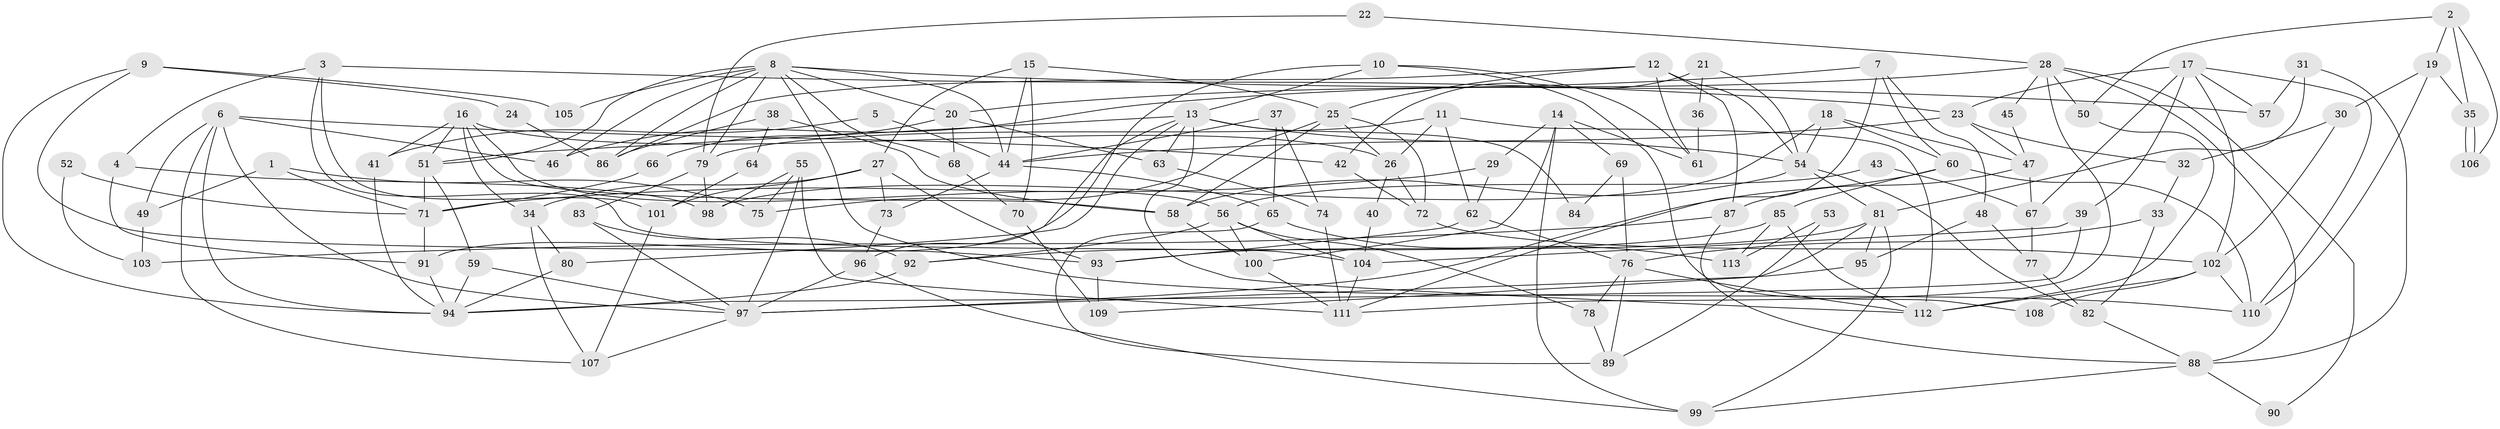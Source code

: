 // Generated by graph-tools (version 1.1) at 2025/36/03/09/25 02:36:14]
// undirected, 113 vertices, 226 edges
graph export_dot {
graph [start="1"]
  node [color=gray90,style=filled];
  1;
  2;
  3;
  4;
  5;
  6;
  7;
  8;
  9;
  10;
  11;
  12;
  13;
  14;
  15;
  16;
  17;
  18;
  19;
  20;
  21;
  22;
  23;
  24;
  25;
  26;
  27;
  28;
  29;
  30;
  31;
  32;
  33;
  34;
  35;
  36;
  37;
  38;
  39;
  40;
  41;
  42;
  43;
  44;
  45;
  46;
  47;
  48;
  49;
  50;
  51;
  52;
  53;
  54;
  55;
  56;
  57;
  58;
  59;
  60;
  61;
  62;
  63;
  64;
  65;
  66;
  67;
  68;
  69;
  70;
  71;
  72;
  73;
  74;
  75;
  76;
  77;
  78;
  79;
  80;
  81;
  82;
  83;
  84;
  85;
  86;
  87;
  88;
  89;
  90;
  91;
  92;
  93;
  94;
  95;
  96;
  97;
  98;
  99;
  100;
  101;
  102;
  103;
  104;
  105;
  106;
  107;
  108;
  109;
  110;
  111;
  112;
  113;
  1 -- 71;
  1 -- 75;
  1 -- 49;
  2 -- 50;
  2 -- 35;
  2 -- 19;
  2 -- 106;
  3 -- 104;
  3 -- 4;
  3 -- 23;
  3 -- 101;
  4 -- 98;
  4 -- 91;
  5 -- 44;
  5 -- 41;
  6 -- 97;
  6 -- 107;
  6 -- 42;
  6 -- 46;
  6 -- 49;
  6 -- 94;
  7 -- 20;
  7 -- 111;
  7 -- 48;
  7 -- 60;
  8 -- 51;
  8 -- 44;
  8 -- 20;
  8 -- 46;
  8 -- 57;
  8 -- 68;
  8 -- 79;
  8 -- 86;
  8 -- 105;
  8 -- 110;
  9 -- 94;
  9 -- 93;
  9 -- 24;
  9 -- 105;
  10 -- 13;
  10 -- 96;
  10 -- 61;
  10 -- 108;
  11 -- 62;
  11 -- 112;
  11 -- 26;
  11 -- 79;
  12 -- 25;
  12 -- 61;
  12 -- 54;
  12 -- 86;
  12 -- 87;
  13 -- 112;
  13 -- 54;
  13 -- 51;
  13 -- 63;
  13 -- 80;
  13 -- 84;
  13 -- 91;
  14 -- 99;
  14 -- 100;
  14 -- 29;
  14 -- 61;
  14 -- 69;
  15 -- 27;
  15 -- 70;
  15 -- 25;
  15 -- 44;
  16 -- 58;
  16 -- 26;
  16 -- 34;
  16 -- 41;
  16 -- 51;
  16 -- 56;
  17 -- 102;
  17 -- 23;
  17 -- 39;
  17 -- 57;
  17 -- 67;
  17 -- 110;
  18 -- 60;
  18 -- 47;
  18 -- 54;
  18 -- 98;
  19 -- 110;
  19 -- 30;
  19 -- 35;
  20 -- 63;
  20 -- 66;
  20 -- 68;
  21 -- 54;
  21 -- 42;
  21 -- 36;
  22 -- 28;
  22 -- 79;
  23 -- 47;
  23 -- 32;
  23 -- 44;
  24 -- 86;
  25 -- 58;
  25 -- 26;
  25 -- 72;
  25 -- 75;
  26 -- 40;
  26 -- 72;
  27 -- 101;
  27 -- 34;
  27 -- 73;
  27 -- 93;
  28 -- 46;
  28 -- 88;
  28 -- 45;
  28 -- 50;
  28 -- 90;
  28 -- 111;
  29 -- 71;
  29 -- 62;
  30 -- 102;
  30 -- 32;
  31 -- 57;
  31 -- 81;
  31 -- 88;
  32 -- 33;
  33 -- 76;
  33 -- 82;
  34 -- 80;
  34 -- 107;
  35 -- 106;
  35 -- 106;
  36 -- 61;
  37 -- 65;
  37 -- 44;
  37 -- 74;
  38 -- 86;
  38 -- 58;
  38 -- 64;
  39 -- 94;
  39 -- 104;
  40 -- 104;
  41 -- 94;
  42 -- 72;
  43 -- 56;
  43 -- 67;
  44 -- 65;
  44 -- 73;
  45 -- 47;
  47 -- 87;
  47 -- 67;
  48 -- 95;
  48 -- 77;
  49 -- 103;
  50 -- 112;
  51 -- 59;
  51 -- 71;
  52 -- 71;
  52 -- 103;
  53 -- 89;
  53 -- 113;
  54 -- 58;
  54 -- 81;
  54 -- 82;
  55 -- 97;
  55 -- 98;
  55 -- 75;
  55 -- 111;
  56 -- 104;
  56 -- 78;
  56 -- 92;
  56 -- 100;
  58 -- 100;
  59 -- 97;
  59 -- 94;
  60 -- 110;
  60 -- 85;
  60 -- 97;
  62 -- 93;
  62 -- 76;
  63 -- 74;
  64 -- 101;
  65 -- 89;
  65 -- 113;
  66 -- 71;
  67 -- 77;
  68 -- 70;
  69 -- 76;
  69 -- 84;
  70 -- 109;
  71 -- 91;
  72 -- 102;
  73 -- 96;
  74 -- 111;
  76 -- 112;
  76 -- 78;
  76 -- 89;
  77 -- 82;
  78 -- 89;
  79 -- 83;
  79 -- 98;
  80 -- 94;
  81 -- 99;
  81 -- 93;
  81 -- 95;
  81 -- 109;
  82 -- 88;
  83 -- 92;
  83 -- 97;
  85 -- 92;
  85 -- 112;
  85 -- 113;
  87 -- 88;
  87 -- 103;
  88 -- 90;
  88 -- 99;
  91 -- 94;
  92 -- 94;
  93 -- 109;
  95 -- 97;
  96 -- 97;
  96 -- 99;
  97 -- 107;
  100 -- 111;
  101 -- 107;
  102 -- 110;
  102 -- 108;
  102 -- 112;
  104 -- 111;
}
